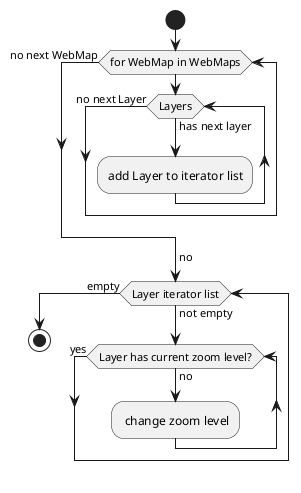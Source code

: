 @startuml
'!includesub MapResources.puml!ImageTile

start
while(for WebMap in WebMaps)
      while(Layers) is (has next layer)
      :add Layer to iterator list;
      endwhile (no next Layer)
    endwhile (no next WebMap)
->no;
while(Layer iterator list) is (not empty)
    while (Layer has current zoom level?) is (no)
        : change zoom level;
    endwhile(yes)


endwhile(empty)
stop

@enduml